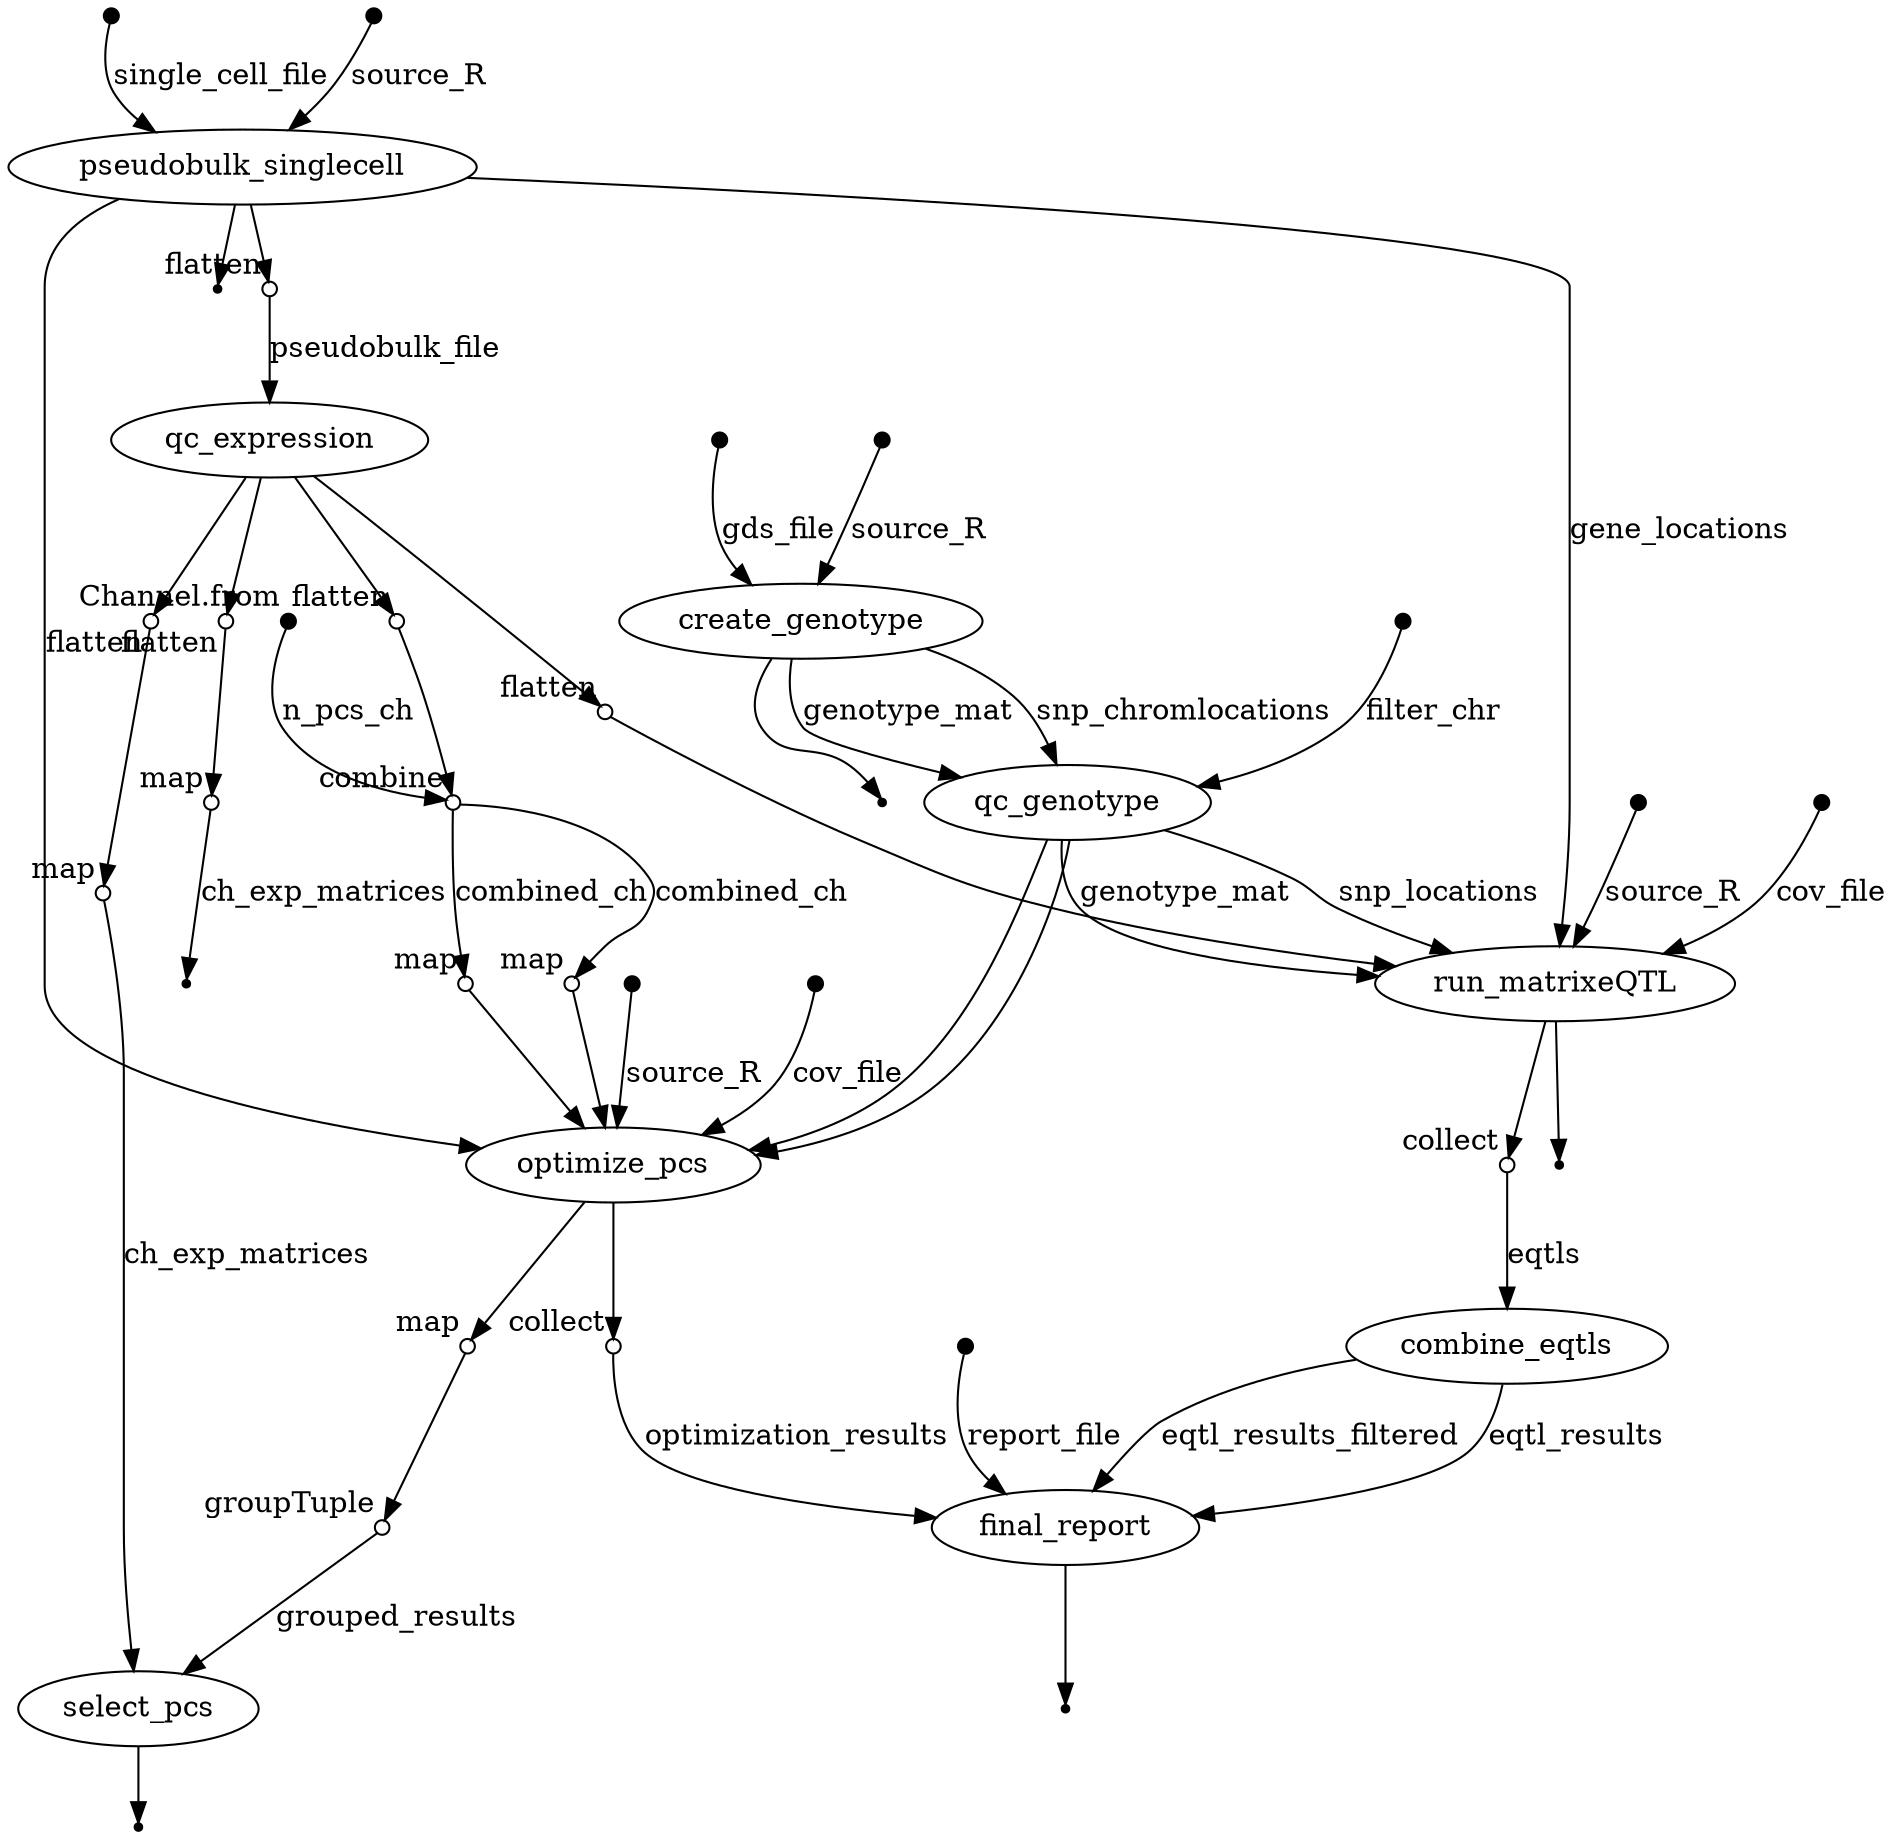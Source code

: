 digraph "pipeline_dag" {
v0 [shape=point,label="",fixedsize=true,width=0.1];
v2 [label="create_genotype"];
v0 -> v2 [label="gds_file"];

v1 [shape=point,label="",fixedsize=true,width=0.1];
v2 [label="create_genotype"];
v1 -> v2 [label="source_R"];

v2 [label="create_genotype"];
v5 [label="qc_genotype"];
v2 -> v5 [label="genotype_mat"];

v2 [label="create_genotype"];
v5 [label="qc_genotype"];
v2 -> v5 [label="snp_chromlocations"];

v2 [label="create_genotype"];
v3 [shape=point];
v2 -> v3;

v4 [shape=point,label="",fixedsize=true,width=0.1];
v5 [label="qc_genotype"];
v4 -> v5 [label="filter_chr"];

v5 [label="qc_genotype"];
v19 [label="optimize_pcs"];
v5 -> v19;

v5 [label="qc_genotype"];
v19 [label="optimize_pcs"];
v5 -> v19;

v6 [shape=point,label="",fixedsize=true,width=0.1];
v8 [label="pseudobulk_singlecell"];
v6 -> v8 [label="single_cell_file"];

v7 [shape=point,label="",fixedsize=true,width=0.1];
v8 [label="pseudobulk_singlecell"];
v7 -> v8 [label="source_R"];

v8 [label="pseudobulk_singlecell"];
v9 [shape=point];
v8 -> v9;

v8 [label="pseudobulk_singlecell"];
v10 [shape=circle,label="",fixedsize=true,width=0.1,xlabel="flatten"];
v8 -> v10;

v8 [label="pseudobulk_singlecell"];
v19 [label="optimize_pcs"];
v8 -> v19;

v10 [shape=circle,label="",fixedsize=true,width=0.1,xlabel="flatten"];
v11 [label="qc_expression"];
v10 -> v11 [label="pseudobulk_file"];

v11 [label="qc_expression"];
v13 [shape=circle,label="",fixedsize=true,width=0.1,xlabel="flatten"];
v11 -> v13;

v12 [shape=point,label="",fixedsize=true,width=0.1,xlabel="Channel.from"];
v14 [shape=circle,label="",fixedsize=true,width=0.1,xlabel="combine"];
v12 -> v14 [label="n_pcs_ch"];

v13 [shape=circle,label="",fixedsize=true,width=0.1,xlabel="flatten"];
v14 [shape=circle,label="",fixedsize=true,width=0.1,xlabel="combine"];
v13 -> v14;

v14 [shape=circle,label="",fixedsize=true,width=0.1,xlabel="combine"];
v15 [shape=circle,label="",fixedsize=true,width=0.1,xlabel="map"];
v14 -> v15 [label="combined_ch"];

v15 [shape=circle,label="",fixedsize=true,width=0.1,xlabel="map"];
v19 [label="optimize_pcs"];
v15 -> v19;

v14 [shape=circle,label="",fixedsize=true,width=0.1,xlabel="combine"];
v16 [shape=circle,label="",fixedsize=true,width=0.1,xlabel="map"];
v14 -> v16 [label="combined_ch"];

v16 [shape=circle,label="",fixedsize=true,width=0.1,xlabel="map"];
v19 [label="optimize_pcs"];
v16 -> v19;

v17 [shape=point,label="",fixedsize=true,width=0.1];
v19 [label="optimize_pcs"];
v17 -> v19 [label="source_R"];

v18 [shape=point,label="",fixedsize=true,width=0.1];
v19 [label="optimize_pcs"];
v18 -> v19 [label="cov_file"];

v19 [label="optimize_pcs"];
v20 [shape=circle,label="",fixedsize=true,width=0.1,xlabel="map"];
v19 -> v20;

v20 [shape=circle,label="",fixedsize=true,width=0.1,xlabel="map"];
v21 [shape=circle,label="",fixedsize=true,width=0.1,xlabel="groupTuple"];
v20 -> v21;

v21 [shape=circle,label="",fixedsize=true,width=0.1,xlabel="groupTuple"];
v28 [label="select_pcs"];
v21 -> v28 [label="grouped_results"];

v11 [label="qc_expression"];
v22 [shape=circle,label="",fixedsize=true,width=0.1,xlabel="flatten"];
v11 -> v22;

v22 [shape=circle,label="",fixedsize=true,width=0.1,xlabel="flatten"];
v23 [shape=circle,label="",fixedsize=true,width=0.1,xlabel="map"];
v22 -> v23;

v23 [shape=circle,label="",fixedsize=true,width=0.1,xlabel="map"];
v24 [shape=point];
v23 -> v24 [label="ch_exp_matrices"];

v19 [label="optimize_pcs"];
v25 [shape=circle,label="",fixedsize=true,width=0.1,xlabel="collect"];
v19 -> v25;

v25 [shape=circle,label="",fixedsize=true,width=0.1,xlabel="collect"];
v38 [label="final_report"];
v25 -> v38 [label="optimization_results"];

v11 [label="qc_expression"];
v26 [shape=circle,label="",fixedsize=true,width=0.1,xlabel="flatten"];
v11 -> v26;

v26 [shape=circle,label="",fixedsize=true,width=0.1,xlabel="flatten"];
v27 [shape=circle,label="",fixedsize=true,width=0.1,xlabel="map"];
v26 -> v27;

v27 [shape=circle,label="",fixedsize=true,width=0.1,xlabel="map"];
v28 [label="select_pcs"];
v27 -> v28 [label="ch_exp_matrices"];

v28 [label="select_pcs"];
v29 [shape=point];
v28 -> v29;

v11 [label="qc_expression"];
v30 [shape=circle,label="",fixedsize=true,width=0.1,xlabel="flatten"];
v11 -> v30;

v30 [shape=circle,label="",fixedsize=true,width=0.1,xlabel="flatten"];
v33 [label="run_matrixeQTL"];
v30 -> v33;

v31 [shape=point,label="",fixedsize=true,width=0.1];
v33 [label="run_matrixeQTL"];
v31 -> v33 [label="source_R"];

v5 [label="qc_genotype"];
v33 [label="run_matrixeQTL"];
v5 -> v33 [label="genotype_mat"];

v5 [label="qc_genotype"];
v33 [label="run_matrixeQTL"];
v5 -> v33 [label="snp_locations"];

v8 [label="pseudobulk_singlecell"];
v33 [label="run_matrixeQTL"];
v8 -> v33 [label="gene_locations"];

v32 [shape=point,label="",fixedsize=true,width=0.1];
v33 [label="run_matrixeQTL"];
v32 -> v33 [label="cov_file"];

v33 [label="run_matrixeQTL"];
v35 [shape=circle,label="",fixedsize=true,width=0.1,xlabel="collect"];
v33 -> v35;

v33 [label="run_matrixeQTL"];
v34 [shape=point];
v33 -> v34;

v35 [shape=circle,label="",fixedsize=true,width=0.1,xlabel="collect"];
v36 [label="combine_eqtls"];
v35 -> v36 [label="eqtls"];

v36 [label="combine_eqtls"];
v38 [label="final_report"];
v36 -> v38 [label="eqtl_results"];

v36 [label="combine_eqtls"];
v38 [label="final_report"];
v36 -> v38 [label="eqtl_results_filtered"];

v37 [shape=point,label="",fixedsize=true,width=0.1];
v38 [label="final_report"];
v37 -> v38 [label="report_file"];

v38 [label="final_report"];
v39 [shape=point];
v38 -> v39;

}
